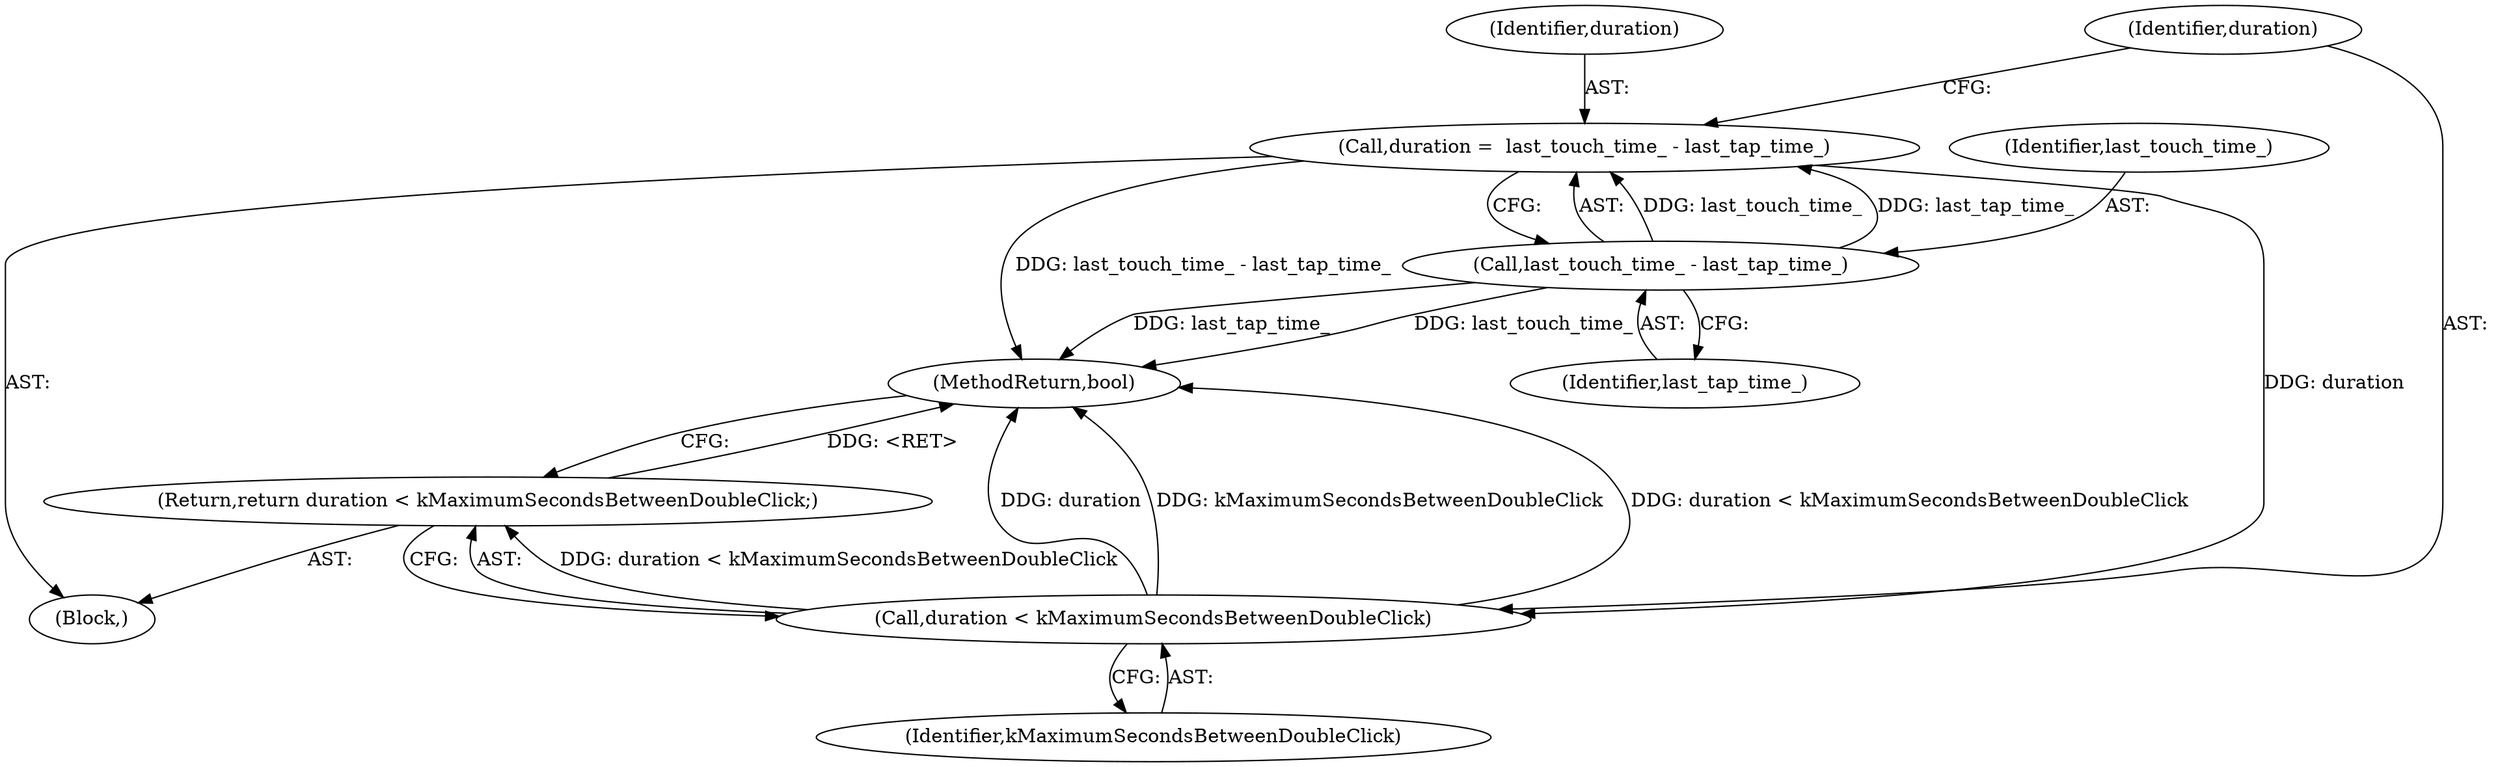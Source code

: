 digraph "1_Chrome_b8573aa643b03a59f4e2c99c72d3511a11cfb0b6_1@integer" {
"1000103" [label="(Call,duration =  last_touch_time_ - last_tap_time_)"];
"1000105" [label="(Call,last_touch_time_ - last_tap_time_)"];
"1000109" [label="(Call,duration < kMaximumSecondsBetweenDoubleClick)"];
"1000108" [label="(Return,return duration < kMaximumSecondsBetweenDoubleClick;)"];
"1000107" [label="(Identifier,last_tap_time_)"];
"1000108" [label="(Return,return duration < kMaximumSecondsBetweenDoubleClick;)"];
"1000110" [label="(Identifier,duration)"];
"1000112" [label="(MethodReturn,bool)"];
"1000109" [label="(Call,duration < kMaximumSecondsBetweenDoubleClick)"];
"1000111" [label="(Identifier,kMaximumSecondsBetweenDoubleClick)"];
"1000103" [label="(Call,duration =  last_touch_time_ - last_tap_time_)"];
"1000104" [label="(Identifier,duration)"];
"1000106" [label="(Identifier,last_touch_time_)"];
"1000101" [label="(Block,)"];
"1000105" [label="(Call,last_touch_time_ - last_tap_time_)"];
"1000103" -> "1000101"  [label="AST: "];
"1000103" -> "1000105"  [label="CFG: "];
"1000104" -> "1000103"  [label="AST: "];
"1000105" -> "1000103"  [label="AST: "];
"1000110" -> "1000103"  [label="CFG: "];
"1000103" -> "1000112"  [label="DDG: last_touch_time_ - last_tap_time_"];
"1000105" -> "1000103"  [label="DDG: last_touch_time_"];
"1000105" -> "1000103"  [label="DDG: last_tap_time_"];
"1000103" -> "1000109"  [label="DDG: duration"];
"1000105" -> "1000107"  [label="CFG: "];
"1000106" -> "1000105"  [label="AST: "];
"1000107" -> "1000105"  [label="AST: "];
"1000105" -> "1000112"  [label="DDG: last_tap_time_"];
"1000105" -> "1000112"  [label="DDG: last_touch_time_"];
"1000109" -> "1000108"  [label="AST: "];
"1000109" -> "1000111"  [label="CFG: "];
"1000110" -> "1000109"  [label="AST: "];
"1000111" -> "1000109"  [label="AST: "];
"1000108" -> "1000109"  [label="CFG: "];
"1000109" -> "1000112"  [label="DDG: duration"];
"1000109" -> "1000112"  [label="DDG: kMaximumSecondsBetweenDoubleClick"];
"1000109" -> "1000112"  [label="DDG: duration < kMaximumSecondsBetweenDoubleClick"];
"1000109" -> "1000108"  [label="DDG: duration < kMaximumSecondsBetweenDoubleClick"];
"1000108" -> "1000101"  [label="AST: "];
"1000112" -> "1000108"  [label="CFG: "];
"1000108" -> "1000112"  [label="DDG: <RET>"];
}
